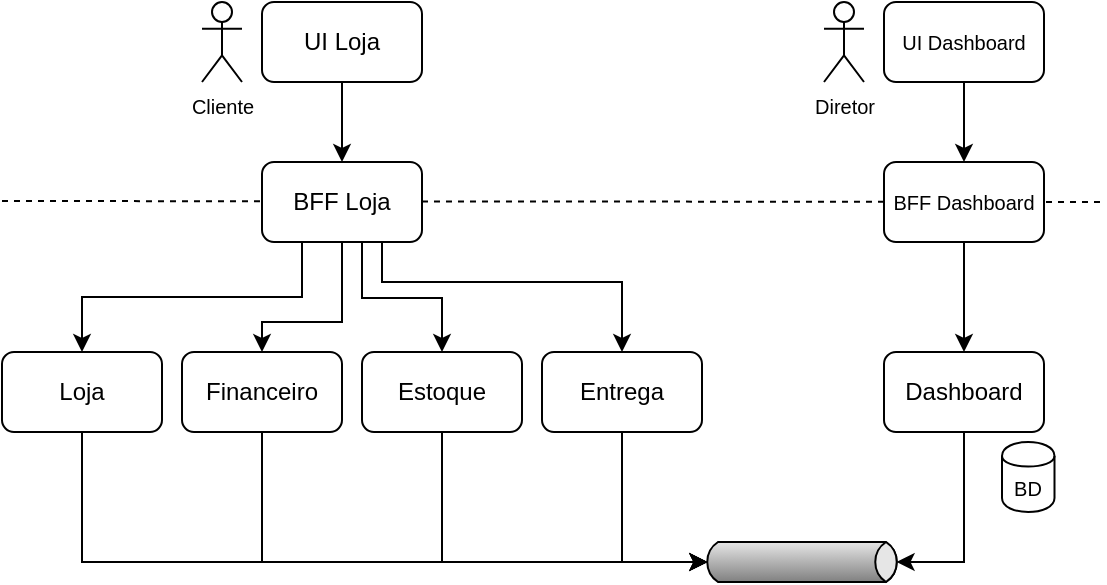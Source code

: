 <mxfile version="12.6.5" type="device"><diagram id="VpcLSkljMQDM9JbD0xld" name="Page-1"><mxGraphModel dx="868" dy="497" grid="1" gridSize="10" guides="1" tooltips="1" connect="1" arrows="1" fold="1" page="1" pageScale="1" pageWidth="827" pageHeight="1169" math="0" shadow="0"><root><mxCell id="0"/><mxCell id="1" parent="0"/><mxCell id="_qcf8h2wmrTsGvVoxFGH-35" value="" style="endArrow=none;dashed=1;html=1;fontSize=10;" edge="1" parent="1"><mxGeometry width="50" height="50" relative="1" as="geometry"><mxPoint x="50" y="139.5" as="sourcePoint"/><mxPoint x="600" y="140" as="targetPoint"/></mxGeometry></mxCell><mxCell id="_qcf8h2wmrTsGvVoxFGH-31" style="edgeStyle=orthogonalEdgeStyle;rounded=0;orthogonalLoop=1;jettySize=auto;html=1;exitX=0.5;exitY=1;exitDx=0;exitDy=0;entryX=0;entryY=0.5;entryDx=2.7;entryDy=0;entryPerimeter=0;fontSize=10;" edge="1" parent="1" source="_qcf8h2wmrTsGvVoxFGH-1" target="_qcf8h2wmrTsGvVoxFGH-24"><mxGeometry relative="1" as="geometry"><Array as="points"><mxPoint x="180" y="320"/></Array></mxGeometry></mxCell><mxCell id="_qcf8h2wmrTsGvVoxFGH-1" value="Financeiro" style="rounded=1;whiteSpace=wrap;html=1;" vertex="1" parent="1"><mxGeometry x="140" y="215" width="80" height="40" as="geometry"/></mxCell><mxCell id="_qcf8h2wmrTsGvVoxFGH-30" style="edgeStyle=orthogonalEdgeStyle;rounded=0;orthogonalLoop=1;jettySize=auto;html=1;exitX=0.5;exitY=1;exitDx=0;exitDy=0;entryX=0;entryY=0.5;entryDx=2.7;entryDy=0;entryPerimeter=0;fontSize=10;" edge="1" parent="1" source="_qcf8h2wmrTsGvVoxFGH-3" target="_qcf8h2wmrTsGvVoxFGH-24"><mxGeometry relative="1" as="geometry"><Array as="points"><mxPoint x="270" y="320"/></Array></mxGeometry></mxCell><mxCell id="_qcf8h2wmrTsGvVoxFGH-3" value="Estoque" style="rounded=1;whiteSpace=wrap;html=1;" vertex="1" parent="1"><mxGeometry x="230" y="215" width="80" height="40" as="geometry"/></mxCell><mxCell id="_qcf8h2wmrTsGvVoxFGH-29" style="edgeStyle=orthogonalEdgeStyle;rounded=0;orthogonalLoop=1;jettySize=auto;html=1;exitX=0.5;exitY=1;exitDx=0;exitDy=0;entryX=0;entryY=0.5;entryDx=2.7;entryDy=0;entryPerimeter=0;fontSize=10;" edge="1" parent="1" source="_qcf8h2wmrTsGvVoxFGH-4" target="_qcf8h2wmrTsGvVoxFGH-24"><mxGeometry relative="1" as="geometry"><Array as="points"><mxPoint x="360" y="320"/></Array></mxGeometry></mxCell><mxCell id="_qcf8h2wmrTsGvVoxFGH-4" value="Entrega" style="rounded=1;whiteSpace=wrap;html=1;" vertex="1" parent="1"><mxGeometry x="320" y="215" width="80" height="40" as="geometry"/></mxCell><mxCell id="_qcf8h2wmrTsGvVoxFGH-17" style="edgeStyle=orthogonalEdgeStyle;rounded=0;orthogonalLoop=1;jettySize=auto;html=1;exitX=0.5;exitY=1;exitDx=0;exitDy=0;entryX=0.5;entryY=0;entryDx=0;entryDy=0;fontSize=10;" edge="1" parent="1" source="_qcf8h2wmrTsGvVoxFGH-5" target="_qcf8h2wmrTsGvVoxFGH-13"><mxGeometry relative="1" as="geometry"/></mxCell><mxCell id="_qcf8h2wmrTsGvVoxFGH-5" value="UI Loja" style="rounded=1;whiteSpace=wrap;html=1;" vertex="1" parent="1"><mxGeometry x="180" y="40" width="80" height="40" as="geometry"/></mxCell><mxCell id="_qcf8h2wmrTsGvVoxFGH-32" style="edgeStyle=orthogonalEdgeStyle;rounded=0;orthogonalLoop=1;jettySize=auto;html=1;exitX=0.5;exitY=1;exitDx=0;exitDy=0;entryX=0;entryY=0.5;entryDx=2.7;entryDy=0;entryPerimeter=0;fontSize=10;" edge="1" parent="1" source="_qcf8h2wmrTsGvVoxFGH-6" target="_qcf8h2wmrTsGvVoxFGH-24"><mxGeometry relative="1" as="geometry"><Array as="points"><mxPoint x="90" y="320"/></Array></mxGeometry></mxCell><mxCell id="_qcf8h2wmrTsGvVoxFGH-6" value="Loja" style="rounded=1;whiteSpace=wrap;html=1;" vertex="1" parent="1"><mxGeometry x="50" y="215" width="80" height="40" as="geometry"/></mxCell><mxCell id="_qcf8h2wmrTsGvVoxFGH-7" value="Cliente" style="shape=umlActor;verticalLabelPosition=bottom;labelBackgroundColor=#ffffff;verticalAlign=top;html=1;outlineConnect=0;fontSize=10;" vertex="1" parent="1"><mxGeometry x="150" y="40" width="20" height="40" as="geometry"/></mxCell><mxCell id="_qcf8h2wmrTsGvVoxFGH-33" style="edgeStyle=orthogonalEdgeStyle;rounded=0;orthogonalLoop=1;jettySize=auto;html=1;exitX=0.5;exitY=1;exitDx=0;exitDy=0;fontSize=10;entryX=1;entryY=0.5;entryDx=-2.7;entryDy=0;entryPerimeter=0;" edge="1" parent="1" source="_qcf8h2wmrTsGvVoxFGH-10" target="_qcf8h2wmrTsGvVoxFGH-24"><mxGeometry relative="1" as="geometry"><mxPoint x="510" y="330" as="targetPoint"/><Array as="points"><mxPoint x="531" y="320"/></Array></mxGeometry></mxCell><mxCell id="_qcf8h2wmrTsGvVoxFGH-10" value="Dashboard" style="rounded=1;whiteSpace=wrap;html=1;" vertex="1" parent="1"><mxGeometry x="491" y="215" width="80" height="40" as="geometry"/></mxCell><mxCell id="_qcf8h2wmrTsGvVoxFGH-22" style="edgeStyle=orthogonalEdgeStyle;rounded=0;orthogonalLoop=1;jettySize=auto;html=1;exitX=0.5;exitY=1;exitDx=0;exitDy=0;entryX=0.5;entryY=0;entryDx=0;entryDy=0;fontSize=10;" edge="1" parent="1" source="_qcf8h2wmrTsGvVoxFGH-11" target="_qcf8h2wmrTsGvVoxFGH-14"><mxGeometry relative="1" as="geometry"/></mxCell><mxCell id="_qcf8h2wmrTsGvVoxFGH-11" value="UI Dashboard" style="rounded=1;whiteSpace=wrap;html=1;fontSize=10;" vertex="1" parent="1"><mxGeometry x="491" y="40" width="80" height="40" as="geometry"/></mxCell><mxCell id="_qcf8h2wmrTsGvVoxFGH-12" value="Diretor" style="shape=umlActor;verticalLabelPosition=bottom;labelBackgroundColor=#ffffff;verticalAlign=top;html=1;outlineConnect=0;fontSize=10;" vertex="1" parent="1"><mxGeometry x="461" y="40" width="20" height="40" as="geometry"/></mxCell><mxCell id="_qcf8h2wmrTsGvVoxFGH-18" style="edgeStyle=orthogonalEdgeStyle;rounded=0;orthogonalLoop=1;jettySize=auto;html=1;exitX=0.25;exitY=1;exitDx=0;exitDy=0;entryX=0.5;entryY=0;entryDx=0;entryDy=0;fontSize=10;" edge="1" parent="1" source="_qcf8h2wmrTsGvVoxFGH-13" target="_qcf8h2wmrTsGvVoxFGH-6"><mxGeometry relative="1" as="geometry"/></mxCell><mxCell id="_qcf8h2wmrTsGvVoxFGH-19" style="edgeStyle=orthogonalEdgeStyle;rounded=0;orthogonalLoop=1;jettySize=auto;html=1;exitX=0.5;exitY=1;exitDx=0;exitDy=0;entryX=0.5;entryY=0;entryDx=0;entryDy=0;fontSize=10;" edge="1" parent="1" source="_qcf8h2wmrTsGvVoxFGH-13" target="_qcf8h2wmrTsGvVoxFGH-1"><mxGeometry relative="1" as="geometry"><Array as="points"><mxPoint x="220" y="200"/><mxPoint x="180" y="200"/></Array></mxGeometry></mxCell><mxCell id="_qcf8h2wmrTsGvVoxFGH-20" style="edgeStyle=orthogonalEdgeStyle;rounded=0;orthogonalLoop=1;jettySize=auto;html=1;exitX=0.75;exitY=1;exitDx=0;exitDy=0;fontSize=10;" edge="1" parent="1" source="_qcf8h2wmrTsGvVoxFGH-13" target="_qcf8h2wmrTsGvVoxFGH-3"><mxGeometry relative="1" as="geometry"><Array as="points"><mxPoint x="230" y="160"/><mxPoint x="230" y="188"/><mxPoint x="270" y="188"/></Array></mxGeometry></mxCell><mxCell id="_qcf8h2wmrTsGvVoxFGH-21" style="edgeStyle=orthogonalEdgeStyle;rounded=0;orthogonalLoop=1;jettySize=auto;html=1;exitX=0.75;exitY=1;exitDx=0;exitDy=0;fontSize=10;" edge="1" parent="1" source="_qcf8h2wmrTsGvVoxFGH-13" target="_qcf8h2wmrTsGvVoxFGH-4"><mxGeometry relative="1" as="geometry"><Array as="points"><mxPoint x="240" y="180"/><mxPoint x="360" y="180"/></Array></mxGeometry></mxCell><mxCell id="_qcf8h2wmrTsGvVoxFGH-13" value="BFF Loja" style="rounded=1;whiteSpace=wrap;html=1;" vertex="1" parent="1"><mxGeometry x="180" y="120" width="80" height="40" as="geometry"/></mxCell><mxCell id="_qcf8h2wmrTsGvVoxFGH-23" style="edgeStyle=orthogonalEdgeStyle;rounded=0;orthogonalLoop=1;jettySize=auto;html=1;exitX=0.5;exitY=1;exitDx=0;exitDy=0;fontSize=10;" edge="1" parent="1" source="_qcf8h2wmrTsGvVoxFGH-14" target="_qcf8h2wmrTsGvVoxFGH-10"><mxGeometry relative="1" as="geometry"/></mxCell><mxCell id="_qcf8h2wmrTsGvVoxFGH-14" value="BFF Dashboard" style="rounded=1;whiteSpace=wrap;html=1;fontSize=10;" vertex="1" parent="1"><mxGeometry x="491" y="120" width="80" height="40" as="geometry"/></mxCell><mxCell id="_qcf8h2wmrTsGvVoxFGH-24" value="" style="strokeWidth=1;outlineConnect=0;dashed=0;align=center;html=1;fontSize=8;shape=mxgraph.eip.messageChannel;verticalLabelPosition=bottom;labelBackgroundColor=#ffffff;verticalAlign=top;" vertex="1" parent="1"><mxGeometry x="400" y="310" width="100" height="20" as="geometry"/></mxCell><mxCell id="_qcf8h2wmrTsGvVoxFGH-34" value="BD" style="shape=cylinder;whiteSpace=wrap;html=1;boundedLbl=1;backgroundOutline=1;fontSize=10;" vertex="1" parent="1"><mxGeometry x="550" y="260" width="26.25" height="35" as="geometry"/></mxCell></root></mxGraphModel></diagram></mxfile>